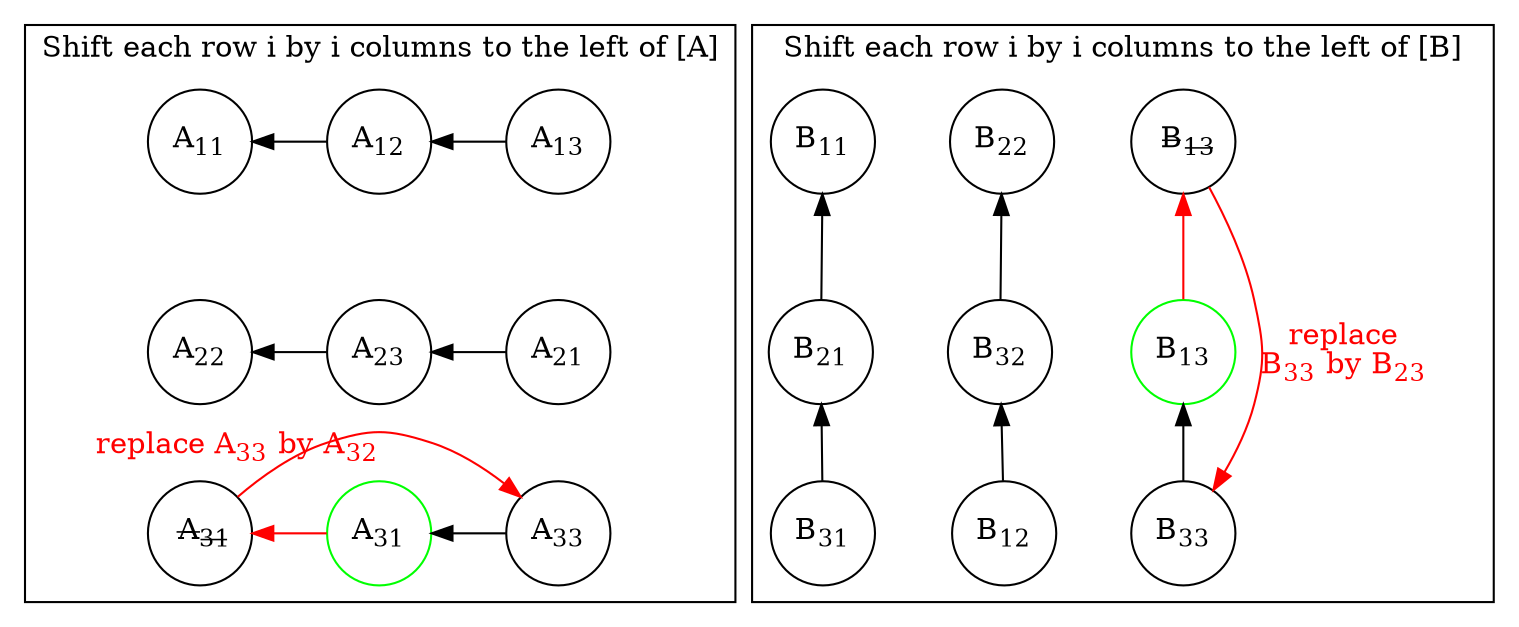 digraph G {
 // splines="line";
  node [shape=circle,
      fixedsize=true, # don't allow nodes to change sizes dynamically
      width=0.7, nodesep = 0.5, ranksep = 0.5];  
  subgraph cluster_0 {
    nodesep = 0.5;
    //node[ shape = square ];
    edge[dir="back"];//, style=invis];
    a[label = <A<SUB>11</SUB>>];
    b[label = <A<SUB>12</SUB>>];
    c[label = <A<SUB>13</SUB>>];
    d[label = <A<SUB>21</SUB>>];
//    e[label = <A<SUB>22</SUB>>];
//    f[label = <A<SUB>23</SUB>>];
//    g[label = <A<SUB>31</SUB>>];
//    h[label = <A<SUB>32</SUB>>];
    i[label = <A<SUB>33</SUB>>];
    label = "Shift each row i by i columns to the left of [A]";

    d[label = <A<SUB>22</SUB>>];
    f[label = <A<SUB>21</SUB>>];
    e[label = <A<SUB>23</SUB>>];
    g[label = < <S>A<SUB>31</SUB></S>>];  
    h[label = <A<SUB>31</SUB>>, color = green];

    a -> b;
    b -> c;
    a -> d[style=invis];
    c -> f[style=invis];
    f -> d[style=invis];
    d -> e[label = " "];
    e -> f;
    d -> g[style=invis];
    
    g -> h[color = red];
    h -> i;
    f -> i[style=invis];
    i -> g[color = red, xlabel = < <FONT COLOR="red">replace A<SUB>33</SUB> by A<SUB>32</SUB></FONT>>];

    {rank = same; a;b;c}
    {rank = same; d;e;f}
    {rank = same; g;h;i}
  }
  
  subgraph cluster_1 {
    nodesep = 0.5;
    edge [dir="back"];
    a1[label = <B<SUB>11</SUB>>];
    b1[label = <B<SUB>12</SUB>>];
    c1[label = <B<SUB>13</SUB>>];
    d1[label = <B<SUB>21</SUB>>];
//    e1[label = <B<SUB>22</SUB>>];
//    f1[label = <B<SUB>23</SUB>>];
    g1[label = <B<SUB>31</SUB>>];
//    h1[label = <B<SUB>32</SUB>>];
    i1[label = <B<SUB>33</SUB>>];
    label = "Shift each row i by i columns to the left of [B]"

    b1[label = <B<SUB>22</SUB>>];
    h1[label = <B<SUB>12</SUB>>];
    e1[label = <B<SUB>32</SUB>>];
    c1[label = < <S>B<SUB>13</SUB></S>>];
    f1[label = <B<SUB>13</SUB>>, color = green]
    
    c1 -> f1[color = red];
    f1 -> i1;
    b1 -> e1[label = " "];
    e1 -> h1;
    h1 -> b1[style=invis];

    a1 -> b1[style=invis];
    b1 -> c1[style=invis];
    a1 -> d1;
    d1 -> e1[style=invis];
    e1 -> f1[style=invis];
    d1 -> g1;
    g1 -> h1[style=invis];
    h1 -> i1[style=invis];
    i1 -> c1[color = red, label = < <FONT COLOR="red">replace <br/>B<SUB>33</SUB> by B<SUB>23</SUB></FONT>>];
    
    {rank = same; a1;b1;c1}
    {rank = same; d1;e1;f1}
    {rank = same; g1;h1;i1}
  }
  
} 




